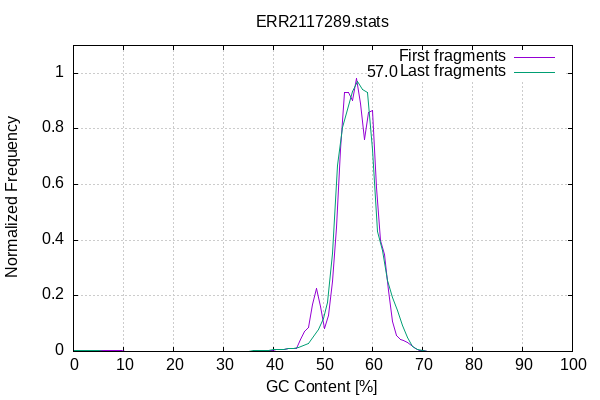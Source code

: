 
            set terminal png size 600,400 truecolor
            set output "ERR2117289-gc-content.png"
            set grid xtics ytics y2tics back lc rgb "#cccccc"
            set title "ERR2117289.stats" noenhanced
            set ylabel "Normalized Frequency"
            set xlabel "GC Content [%]"
            set yrange [0:1.1]
            set label sprintf("%.1f",57.04) at 57.04,1 front offset 1,0
            plot '-' smooth csplines with lines lc 1 title 'First fragments' , '-' smooth csplines with lines lc 2 title 'Last fragments'
        0	0.000265
0	0.000721
1	0.000789
1	0.001384
2	0.001892
2	0.001964
3	0.002356
3	0.002449
4	0.002491
4	0.002537
5	0.002591
5	0.002626
6	0.002486
6	0.002499
7	0.002265
7	0.002168
8	0.002165
8	0.002054
9	0.001925
9	0.001910
10	0.001812
10	0.001759
11	0.001647
11	0.001578
12	0.001575
12	0.001489
13	0.001424
13	0.001427
14	0.001362
14	0.001322
15	0.001281
15	0.001245
16	0.001168
16	0.001097
17	0.001022
17	0.000967
18	0.000869
18	0.000792
19	0.000727
19	0.000681
20	0.000651
20	0.000595
21	0.000536
21	0.000464
22	0.000414
22	0.000365
23	0.000353
23	0.000339
24	0.000313
24	0.000278
25	0.000282
25	0.000263
26	0.000278
26	0.000311
27	0.000290
27	0.000266
28	0.000264
28	0.000259
29	0.000304
29	0.000330
30	0.000321
30	0.000332
31	0.000351
31	0.000361
32	0.000446
32	0.000500
33	0.000675
33	0.000808
34	0.000858
34	0.000999
35	0.001146
35	0.001340
36	0.001648
36	0.001749
37	0.002112
37	0.002690
38	0.003026
38	0.003709
39	0.004078
39	0.004243
40	0.004629
40	0.004902
41	0.005460
41	0.006299
42	0.006733
42	0.007677
43	0.008382
43	0.008993
44	0.010082
44	0.011349
45	0.014375
45	0.017968
46	0.038596
46	0.094598
47	0.075971
47	0.087989
48	0.116537
48	0.250062
49	0.218139
50	0.095914
50	0.090336
51	0.092634
51	0.149576
52	0.208157
52	0.345855
53	0.508686
53	0.599501
54	0.841760
54	0.938630
55	0.931862
55	0.937179
56	0.927888
56	0.890417
57	1.000000
57	0.966480
58	0.795452
58	0.745862
59	0.768968
59	0.938520
60	0.928919
60	0.736281
61	0.495936
61	0.438091
62	0.402820
62	0.344801
63	0.289516
63	0.164749
64	0.103046
64	0.079443
65	0.050921
65	0.045494
66	0.039569
66	0.040030
67	0.038533
67	0.029528
68	0.020837
68	0.014557
69	0.008032
69	0.004817
70	0.002929
70	0.001940
71	0.001474
71	0.001063
72	0.000749
72	0.000581
73	0.000458
73	0.000358
74	0.000256
74	0.000189
75	0.000127
75	0.000065
76	0.000037
76	0.000024
77	0.000011
77	0.000006
78	0.000003
78	0.000002
79	0.000001
79	0.000000
end
0	0.004363
0	0.003598
1	0.003609
1	0.003130
2	0.002765
2	0.002810
3	0.002411
3	0.002175
4	0.002189
4	0.001941
5	0.001941
5	0.001740
6	0.001595
6	0.001582
7	0.001443
7	0.001359
8	0.001380
8	0.001262
9	0.001197
9	0.001222
10	0.001193
10	0.001180
11	0.001140
11	0.001079
12	0.001047
12	0.001019
13	0.000928
13	0.000902
14	0.000920
14	0.000892
15	0.000844
15	0.000810
16	0.000754
16	0.000703
17	0.000655
17	0.000622
18	0.000585
18	0.000573
19	0.000533
19	0.000466
20	0.000433
20	0.000422
21	0.000386
21	0.000340
22	0.000335
22	0.000318
23	0.000309
23	0.000300
24	0.000307
24	0.000306
25	0.000286
25	0.000273
26	0.000292
26	0.000309
27	0.000307
27	0.000356
28	0.000380
28	0.000386
29	0.000380
29	0.000390
30	0.000450
30	0.000439
31	0.000436
31	0.000484
32	0.000593
32	0.000650
33	0.000873
33	0.001087
34	0.001119
34	0.001395
35	0.001507
35	0.001855
36	0.002082
36	0.002115
37	0.002572
37	0.003148
38	0.003335
38	0.004096
39	0.004598
39	0.004782
40	0.005403
40	0.005447
41	0.006060
41	0.006644
42	0.006868
42	0.008077
43	0.009814
43	0.010199
44	0.010574
44	0.011354
45	0.014496
45	0.017024
46	0.018127
46	0.023749
47	0.029429
47	0.030877
48	0.035361
48	0.075020
49	0.079056
50	0.116075
50	0.119690
51	0.129363
51	0.225235
52	0.250680
52	0.453650
53	0.650590
53	0.685505
54	0.818679
54	0.790474
55	0.803046
55	0.935055
56	0.949829
56	0.916546
57	0.972337
57	0.972087
58	0.884819
58	0.997507
59	1.000000
59	0.860658
60	0.834497
60	0.619662
61	0.441548
61	0.420193
62	0.384287
62	0.338434
63	0.330259
63	0.180155
64	0.195661
64	0.190099
65	0.149367
65	0.147374
66	0.124678
66	0.062936
67	0.057566
67	0.040620
68	0.018018
68	0.014950
69	0.007738
69	0.004730
70	0.003495
70	0.002128
71	0.001688
71	0.001307
72	0.001017
72	0.000764
73	0.000606
73	0.000485
74	0.000392
74	0.000321
75	0.000268
75	0.000218
76	0.000188
76	0.000163
77	0.000133
77	0.000125
78	0.000107
78	0.000102
79	0.000102
79	0.000097
80	0.000096
80	0.000098
81	0.000090
81	0.000088
82	0.000083
82	0.000072
83	0.000069
83	0.000073
84	0.000078
84	0.000078
85	0.000066
85	0.000068
86	0.000066
86	0.000060
87	0.000063
87	0.000061
88	0.000057
88	0.000058
89	0.000057
90	0.000050
91	0.000047
91	0.000042
92	0.000047
92	0.000048
93	0.000047
93	0.000056
94	0.000055
94	0.000049
95	0.000046
95	0.000050
96	0.000053
97	0.000056
97	0.000057
98	0.000056
98	0.000056
99	0.000065
end
